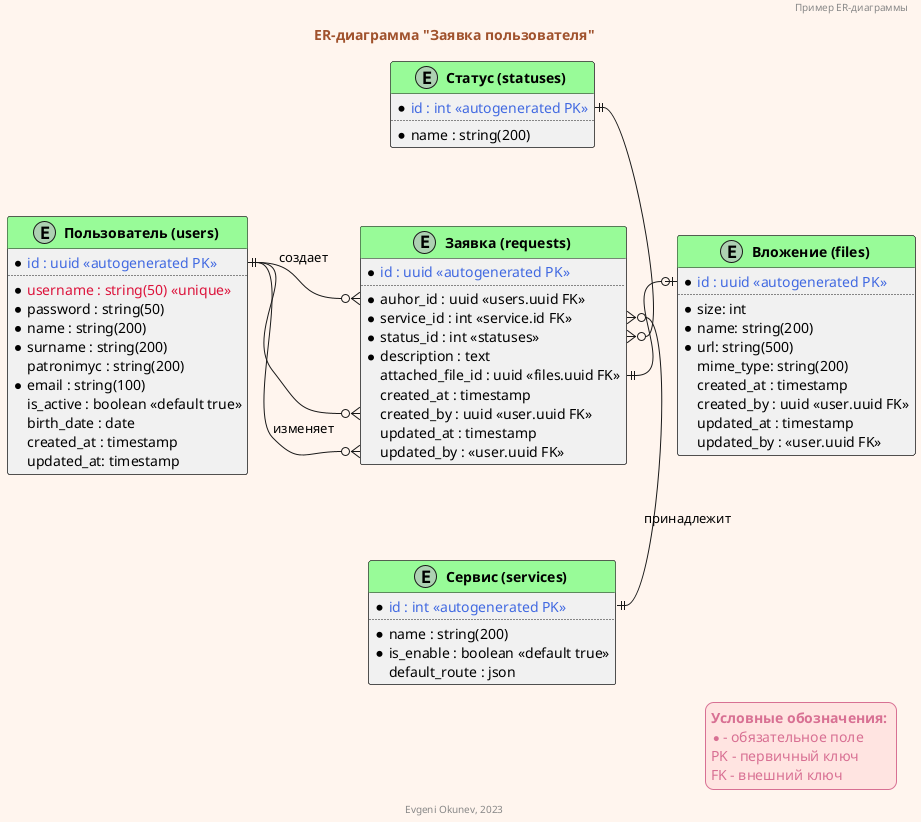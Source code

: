 @startuml user_requests_erd_example
'Версия: 1.0
'Автор: Окунев Е.Е. (okunev.evgeni@gmail.com)

!function $autogenerated($a)
!return "<color:RoyalBlue>" + $a + " <<autogenerated PK>></color>"
!endfunction

!function $unique($a)
!return "<color:Crimson>" + $a + " <<unique>></color>"
!endfunction

!function $setBold($a)
!return "<b>" + $a + " </b>"
!endfunction

skinparam BackgroundColor SeaShell
skinparam LegendBackgroundColor MistyRose
skinparam LegendBorderColor PaleVioletRed
skinparam LegendFontColor PaleVioletRed

skinparam Class {
    HeaderBackgroundColor PaleGreen
}

'skinparam linetype ortho
skinparam TitleFontColor Sienna

Header Пример ER-диаграммы
Title ER-диаграмма "Заявка пользователя"

entity "$setBold("Пользователь (users)")" as users {
    * $autogenerated("id : uuid")
    ..
    * $unique("username : string(50)")
    * password : string(50)
    * name : string(200)
    * surname : string(200)
    patronimyc : string(200)
    * email : string(100)
    is_active : boolean <<default true>>
    birth_date : date
    created_at : timestamp
    updated_at: timestamp
}

entity "$setBold("Заявка (requests)")" as requests {
    * $autogenerated("id : uuid")
    ..
    * auhor_id : uuid <<users.uuid FK>>
    * service_id : int <<service.id FK>>
    * status_id : int <<statuses>>
    * description : text
    attached_file_id : uuid <<files.uuid FK>>
    created_at : timestamp
    created_by : uuid <<user.uuid FK>>
    updated_at : timestamp
    updated_by : <<user.uuid FK>>
}

entity "$setBold("Сервис (services)")" as services {
    * $autogenerated("id : int")
    ..
    * name : string(200)
    * is_enable : boolean <<default true>>
    default_route : json
}

entity "$setBold("Вложение (files)")" as files {
    * $autogenerated("id : uuid")
    ..
    * size: int
    * name: string(200)
    * url: string(500)
    mime_type: string(200)
    created_at : timestamp
    created_by : uuid <<user.uuid FK>>
    updated_at : timestamp
    updated_by : <<user.uuid FK>>    
}

entity "$setBold("Статус (statuses)")" as statuses {
    * $autogenerated("id : int")
    ..
    * name : string(200)
}

users::id ||-o{ requests::auhor_id : создает
users::id ||-o{ requests::updated_by : изменяет
users::id ||-----o{ requests::created_by

requests::service_id }o-down-|| services::id : принадлежит
requests::status_id }o-up-|| statuses::id
requests::attached_file_id ||-right-o| files::id


legend right
$setBold("Условные обозначения:")
* - обязательное поле
PK - первичный ключ
FK - внешний ключ
end legend

footer Evgeni Okunev, 2023

@enduml